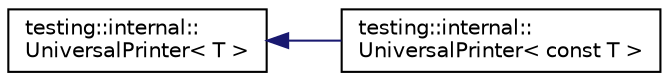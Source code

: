 digraph "Graphical Class Hierarchy"
{
 // LATEX_PDF_SIZE
  edge [fontname="Helvetica",fontsize="10",labelfontname="Helvetica",labelfontsize="10"];
  node [fontname="Helvetica",fontsize="10",shape=record];
  rankdir="LR";
  Node0 [label="testing::internal::\lUniversalPrinter\< T \>",height=0.2,width=0.4,color="black", fillcolor="white", style="filled",URL="$classtesting_1_1internal_1_1UniversalPrinter.html",tooltip=" "];
  Node0 -> Node1 [dir="back",color="midnightblue",fontsize="10",style="solid",fontname="Helvetica"];
  Node1 [label="testing::internal::\lUniversalPrinter\< const T \>",height=0.2,width=0.4,color="black", fillcolor="white", style="filled",URL="$classtesting_1_1internal_1_1UniversalPrinter_3_01const_01T_01_4.html",tooltip=" "];
}
